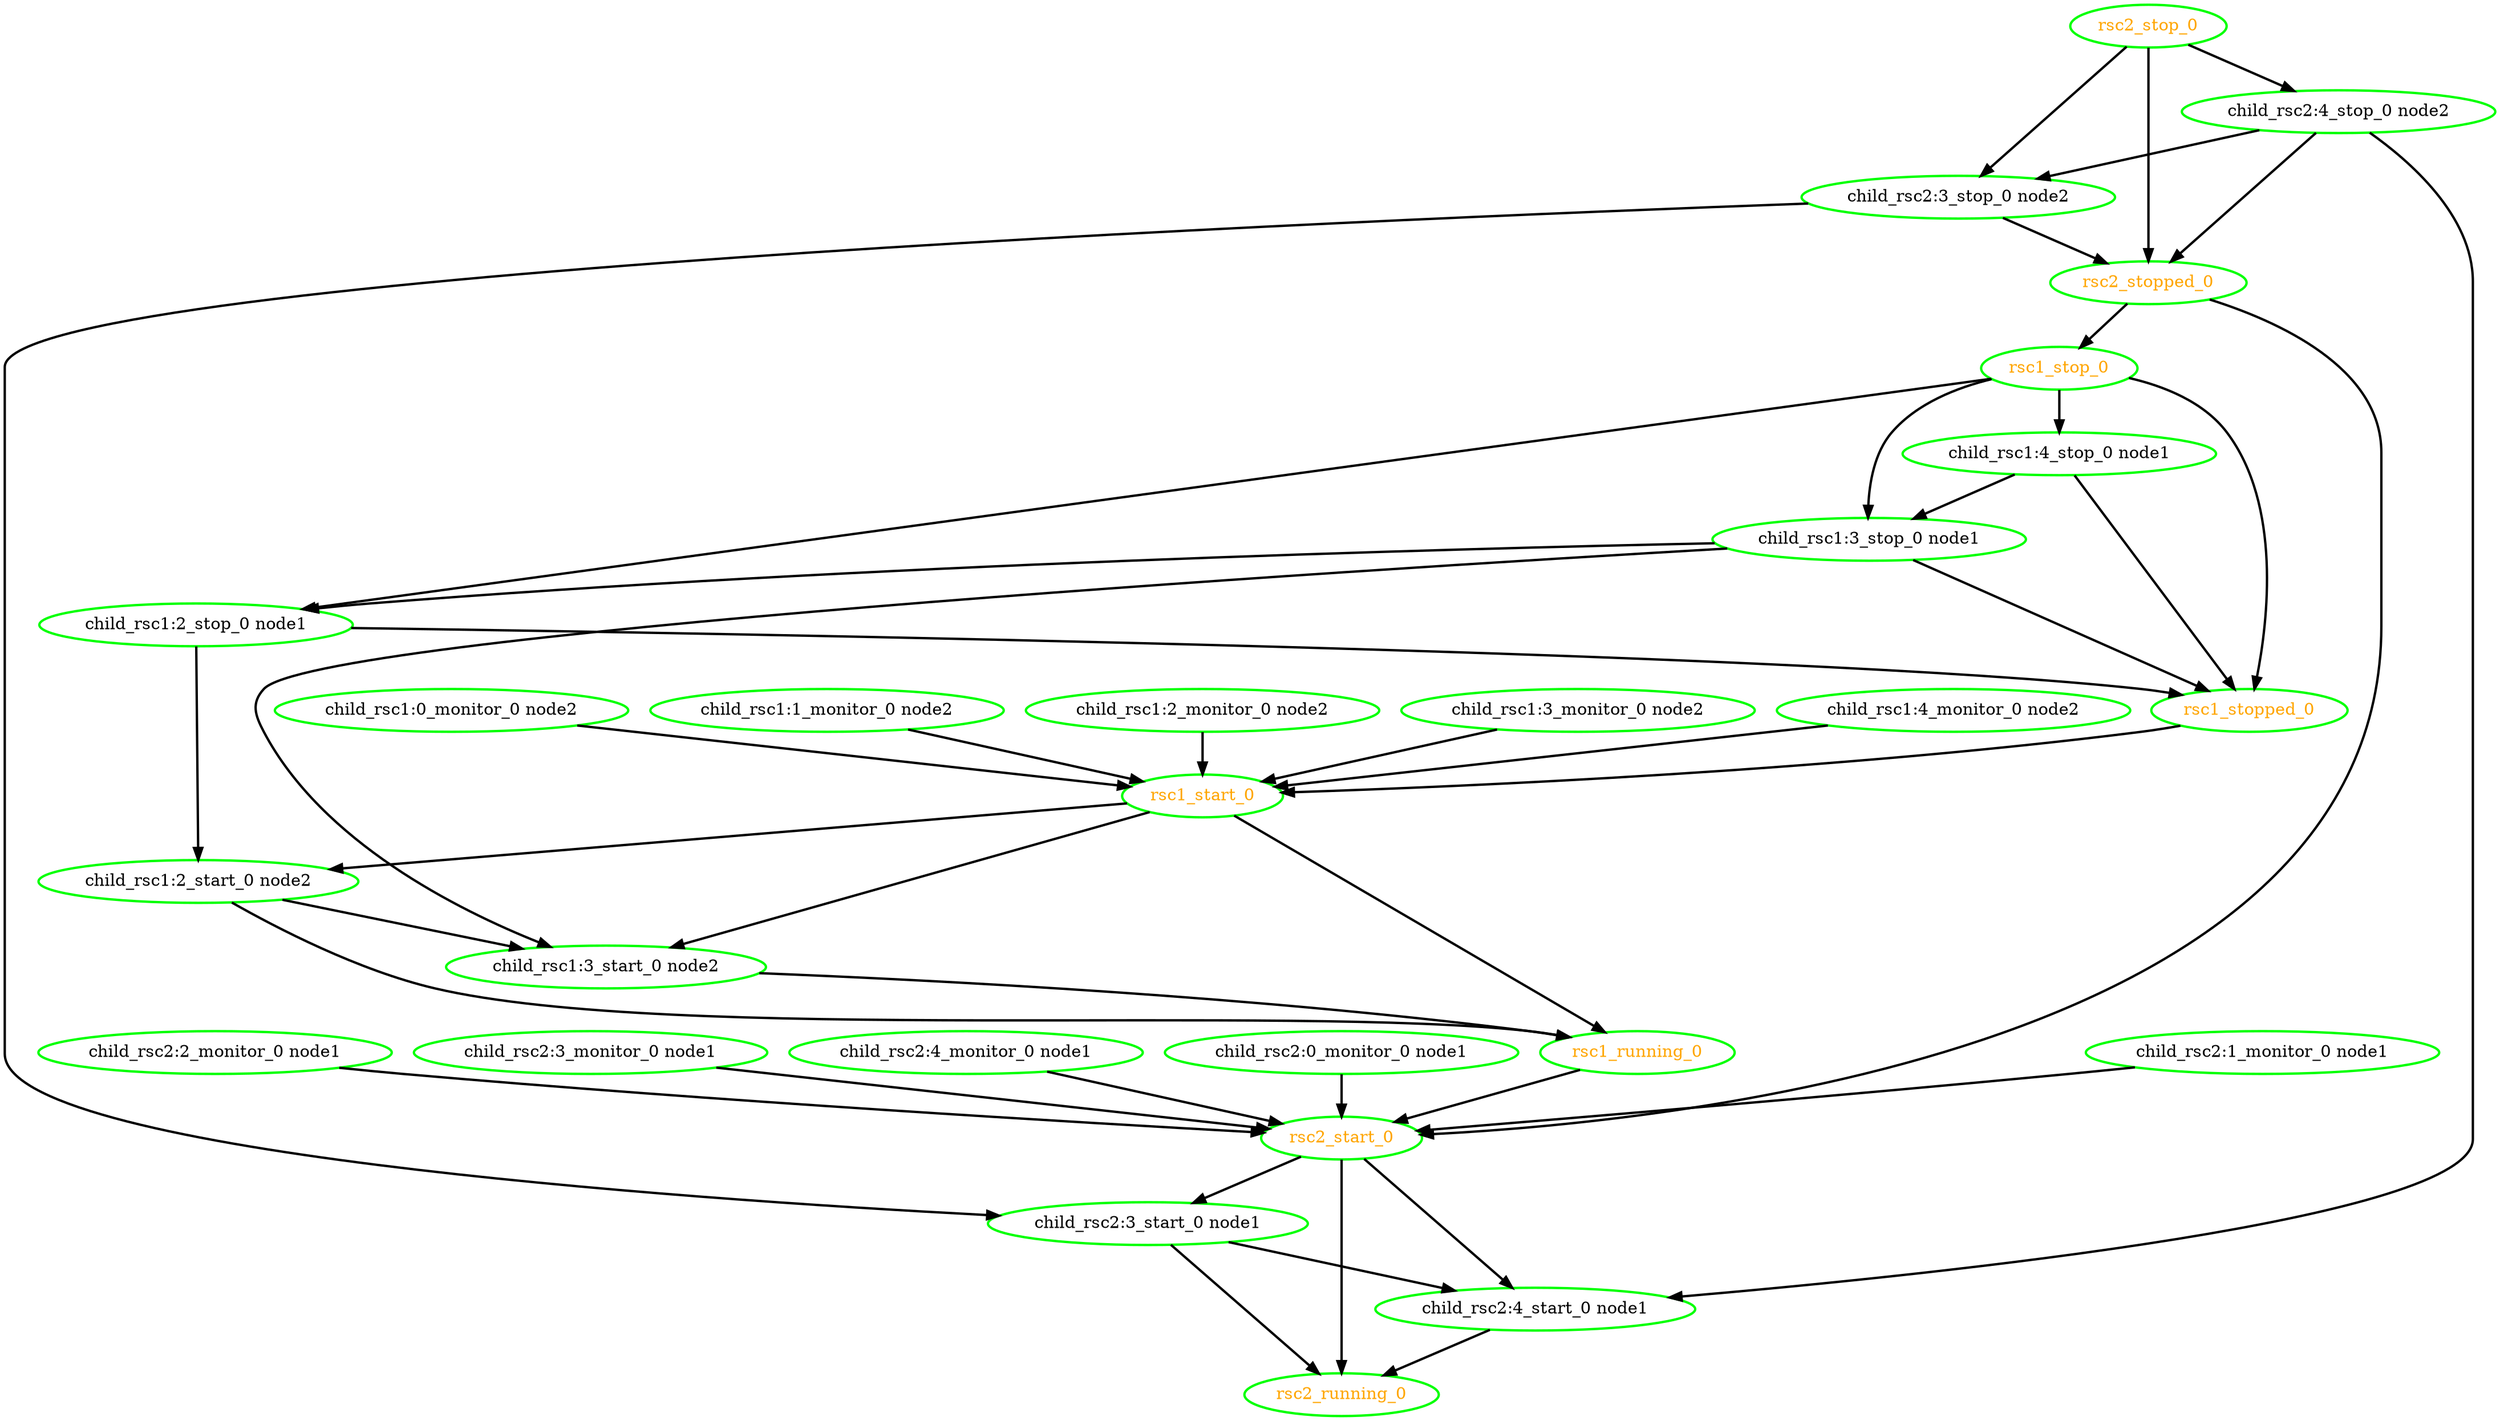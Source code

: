 digraph "g" {
"child_rsc1:0_monitor_0 node2" -> "rsc1_start_0" [ style = bold]
"child_rsc1:0_monitor_0 node2" [ style=bold color="green" fontcolor="black" ]
"child_rsc1:1_monitor_0 node2" -> "rsc1_start_0" [ style = bold]
"child_rsc1:1_monitor_0 node2" [ style=bold color="green" fontcolor="black" ]
"child_rsc1:2_monitor_0 node2" -> "rsc1_start_0" [ style = bold]
"child_rsc1:2_monitor_0 node2" [ style=bold color="green" fontcolor="black" ]
"child_rsc1:2_start_0 node2" -> "child_rsc1:3_start_0 node2" [ style = bold]
"child_rsc1:2_start_0 node2" -> "rsc1_running_0" [ style = bold]
"child_rsc1:2_start_0 node2" [ style=bold color="green" fontcolor="black" ]
"child_rsc1:2_stop_0 node1" -> "child_rsc1:2_start_0 node2" [ style = bold]
"child_rsc1:2_stop_0 node1" -> "rsc1_stopped_0" [ style = bold]
"child_rsc1:2_stop_0 node1" [ style=bold color="green" fontcolor="black" ]
"child_rsc1:3_monitor_0 node2" -> "rsc1_start_0" [ style = bold]
"child_rsc1:3_monitor_0 node2" [ style=bold color="green" fontcolor="black" ]
"child_rsc1:3_start_0 node2" -> "rsc1_running_0" [ style = bold]
"child_rsc1:3_start_0 node2" [ style=bold color="green" fontcolor="black" ]
"child_rsc1:3_stop_0 node1" -> "child_rsc1:2_stop_0 node1" [ style = bold]
"child_rsc1:3_stop_0 node1" -> "child_rsc1:3_start_0 node2" [ style = bold]
"child_rsc1:3_stop_0 node1" -> "rsc1_stopped_0" [ style = bold]
"child_rsc1:3_stop_0 node1" [ style=bold color="green" fontcolor="black" ]
"child_rsc1:4_monitor_0 node2" -> "rsc1_start_0" [ style = bold]
"child_rsc1:4_monitor_0 node2" [ style=bold color="green" fontcolor="black" ]
"child_rsc1:4_stop_0 node1" -> "child_rsc1:3_stop_0 node1" [ style = bold]
"child_rsc1:4_stop_0 node1" -> "rsc1_stopped_0" [ style = bold]
"child_rsc1:4_stop_0 node1" [ style=bold color="green" fontcolor="black" ]
"child_rsc2:0_monitor_0 node1" -> "rsc2_start_0" [ style = bold]
"child_rsc2:0_monitor_0 node1" [ style=bold color="green" fontcolor="black" ]
"child_rsc2:1_monitor_0 node1" -> "rsc2_start_0" [ style = bold]
"child_rsc2:1_monitor_0 node1" [ style=bold color="green" fontcolor="black" ]
"child_rsc2:2_monitor_0 node1" -> "rsc2_start_0" [ style = bold]
"child_rsc2:2_monitor_0 node1" [ style=bold color="green" fontcolor="black" ]
"child_rsc2:3_monitor_0 node1" -> "rsc2_start_0" [ style = bold]
"child_rsc2:3_monitor_0 node1" [ style=bold color="green" fontcolor="black" ]
"child_rsc2:3_start_0 node1" -> "child_rsc2:4_start_0 node1" [ style = bold]
"child_rsc2:3_start_0 node1" -> "rsc2_running_0" [ style = bold]
"child_rsc2:3_start_0 node1" [ style=bold color="green" fontcolor="black" ]
"child_rsc2:3_stop_0 node2" -> "child_rsc2:3_start_0 node1" [ style = bold]
"child_rsc2:3_stop_0 node2" -> "rsc2_stopped_0" [ style = bold]
"child_rsc2:3_stop_0 node2" [ style=bold color="green" fontcolor="black" ]
"child_rsc2:4_monitor_0 node1" -> "rsc2_start_0" [ style = bold]
"child_rsc2:4_monitor_0 node1" [ style=bold color="green" fontcolor="black" ]
"child_rsc2:4_start_0 node1" -> "rsc2_running_0" [ style = bold]
"child_rsc2:4_start_0 node1" [ style=bold color="green" fontcolor="black" ]
"child_rsc2:4_stop_0 node2" -> "child_rsc2:3_stop_0 node2" [ style = bold]
"child_rsc2:4_stop_0 node2" -> "child_rsc2:4_start_0 node1" [ style = bold]
"child_rsc2:4_stop_0 node2" -> "rsc2_stopped_0" [ style = bold]
"child_rsc2:4_stop_0 node2" [ style=bold color="green" fontcolor="black" ]
"rsc1_running_0" -> "rsc2_start_0" [ style = bold]
"rsc1_running_0" [ style=bold color="green" fontcolor="orange" ]
"rsc1_start_0" -> "child_rsc1:2_start_0 node2" [ style = bold]
"rsc1_start_0" -> "child_rsc1:3_start_0 node2" [ style = bold]
"rsc1_start_0" -> "rsc1_running_0" [ style = bold]
"rsc1_start_0" [ style=bold color="green" fontcolor="orange" ]
"rsc1_stop_0" -> "child_rsc1:2_stop_0 node1" [ style = bold]
"rsc1_stop_0" -> "child_rsc1:3_stop_0 node1" [ style = bold]
"rsc1_stop_0" -> "child_rsc1:4_stop_0 node1" [ style = bold]
"rsc1_stop_0" -> "rsc1_stopped_0" [ style = bold]
"rsc1_stop_0" [ style=bold color="green" fontcolor="orange" ]
"rsc1_stopped_0" -> "rsc1_start_0" [ style = bold]
"rsc1_stopped_0" [ style=bold color="green" fontcolor="orange" ]
"rsc2_running_0" [ style=bold color="green" fontcolor="orange" ]
"rsc2_start_0" -> "child_rsc2:3_start_0 node1" [ style = bold]
"rsc2_start_0" -> "child_rsc2:4_start_0 node1" [ style = bold]
"rsc2_start_0" -> "rsc2_running_0" [ style = bold]
"rsc2_start_0" [ style=bold color="green" fontcolor="orange" ]
"rsc2_stop_0" -> "child_rsc2:3_stop_0 node2" [ style = bold]
"rsc2_stop_0" -> "child_rsc2:4_stop_0 node2" [ style = bold]
"rsc2_stop_0" -> "rsc2_stopped_0" [ style = bold]
"rsc2_stop_0" [ style=bold color="green" fontcolor="orange" ]
"rsc2_stopped_0" -> "rsc1_stop_0" [ style = bold]
"rsc2_stopped_0" -> "rsc2_start_0" [ style = bold]
"rsc2_stopped_0" [ style=bold color="green" fontcolor="orange" ]
}
